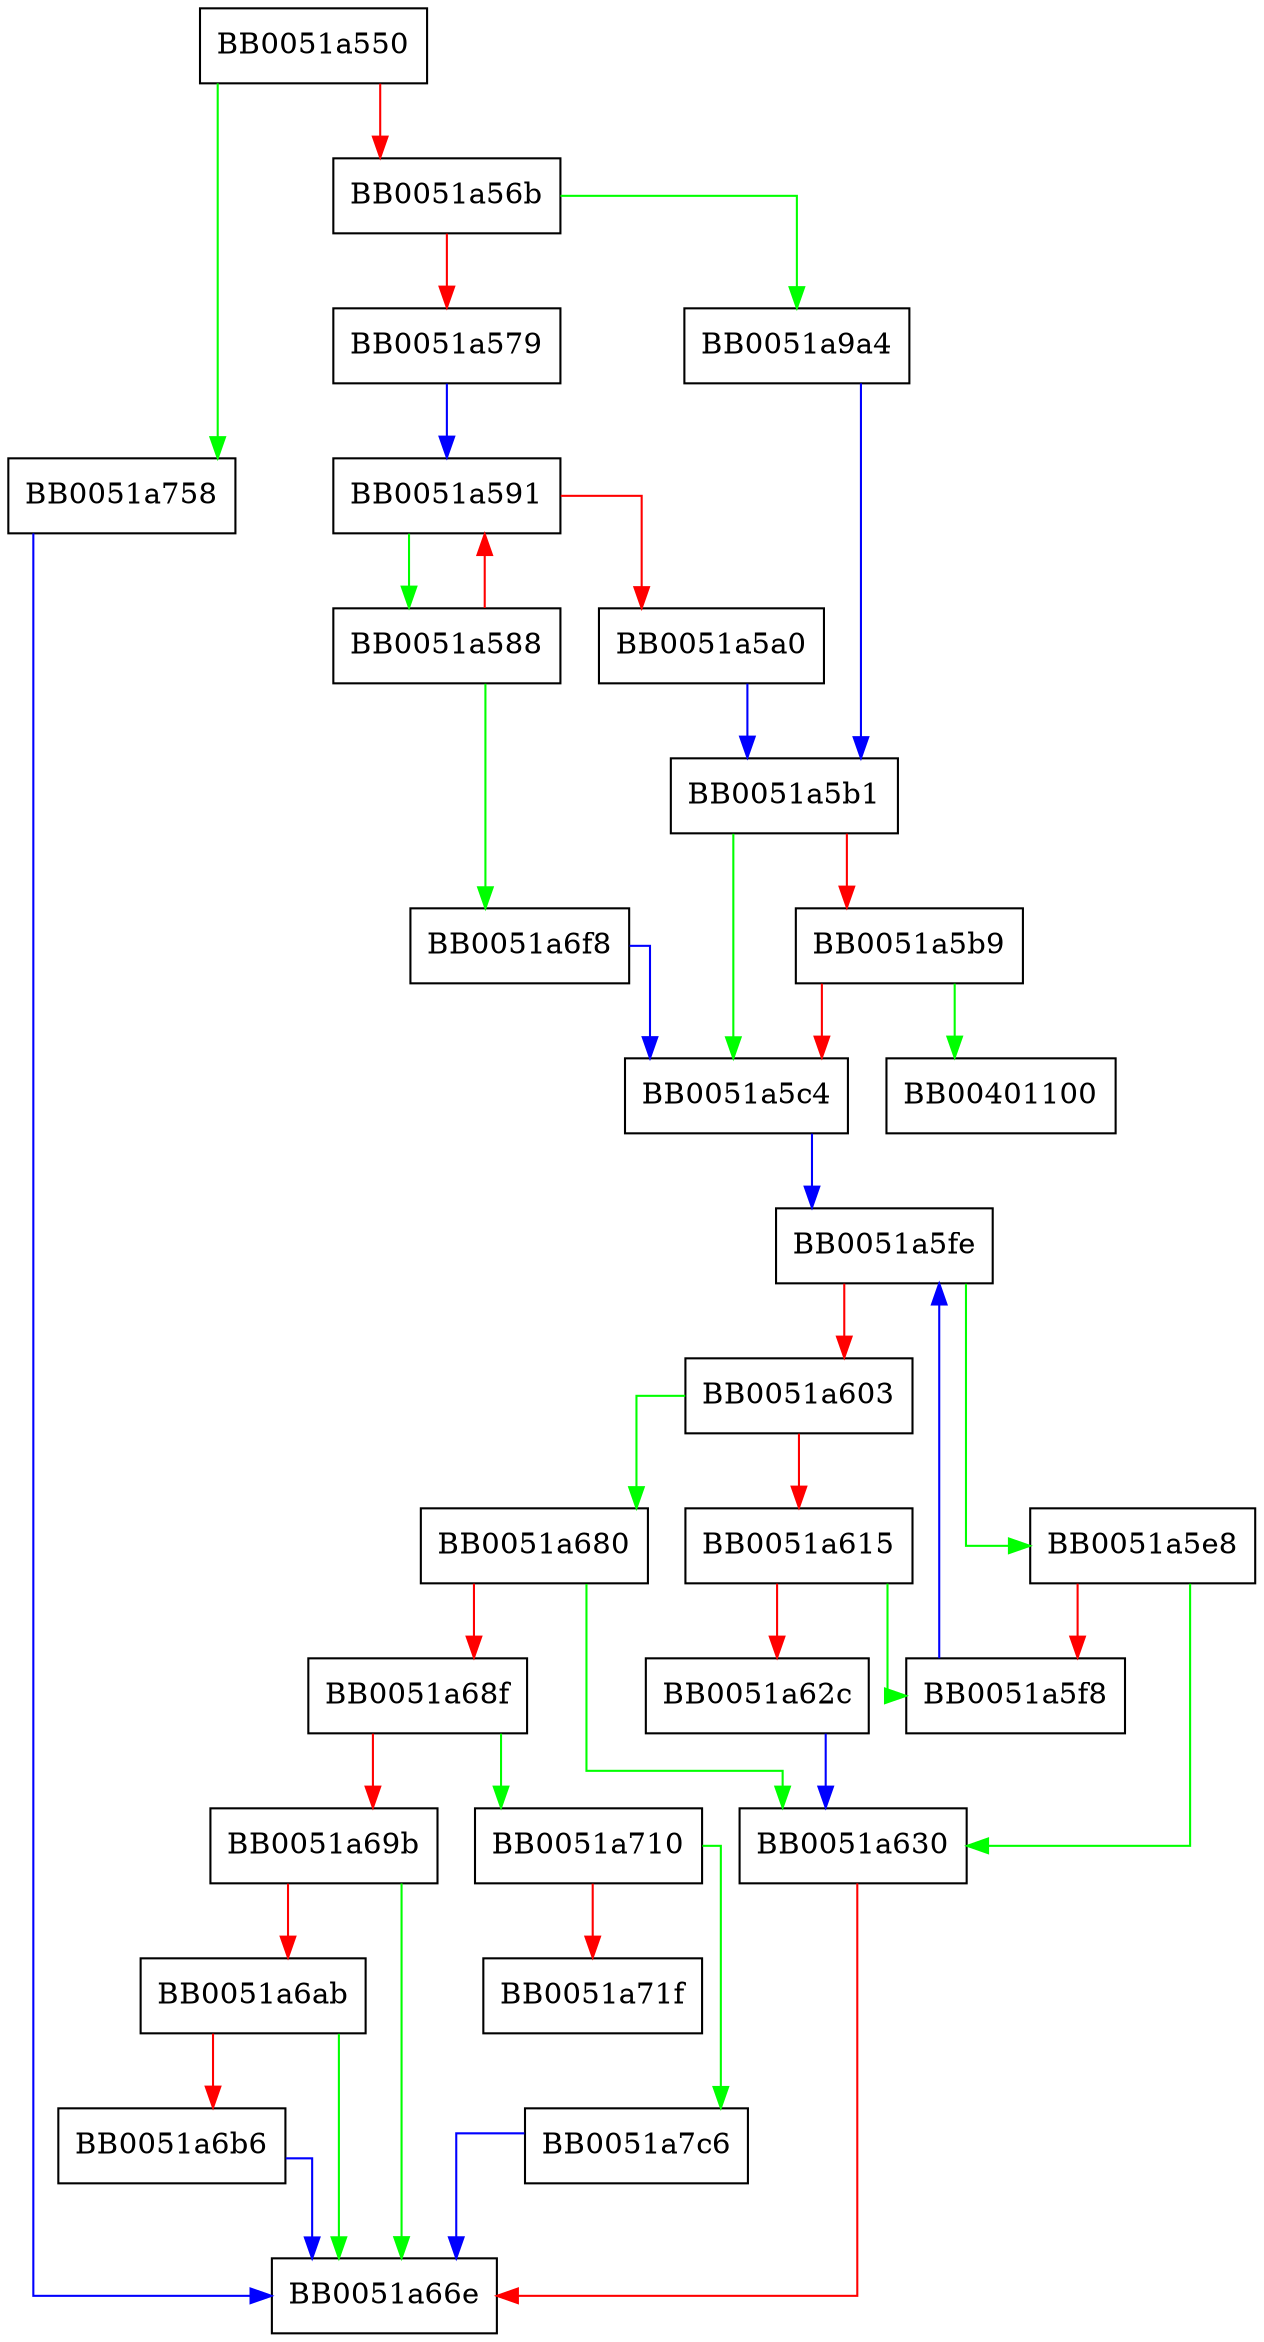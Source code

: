 digraph asn1_cb {
  node [shape="box"];
  graph [splines=ortho];
  BB0051a550 -> BB0051a758 [color="green"];
  BB0051a550 -> BB0051a56b [color="red"];
  BB0051a56b -> BB0051a9a4 [color="green"];
  BB0051a56b -> BB0051a579 [color="red"];
  BB0051a579 -> BB0051a591 [color="blue"];
  BB0051a588 -> BB0051a6f8 [color="green"];
  BB0051a588 -> BB0051a591 [color="red"];
  BB0051a591 -> BB0051a588 [color="green"];
  BB0051a591 -> BB0051a5a0 [color="red"];
  BB0051a5a0 -> BB0051a5b1 [color="blue"];
  BB0051a5b1 -> BB0051a5c4 [color="green"];
  BB0051a5b1 -> BB0051a5b9 [color="red"];
  BB0051a5b9 -> BB00401100 [color="green"];
  BB0051a5b9 -> BB0051a5c4 [color="red"];
  BB0051a5c4 -> BB0051a5fe [color="blue"];
  BB0051a5e8 -> BB0051a630 [color="green"];
  BB0051a5e8 -> BB0051a5f8 [color="red"];
  BB0051a5f8 -> BB0051a5fe [color="blue"];
  BB0051a5fe -> BB0051a5e8 [color="green"];
  BB0051a5fe -> BB0051a603 [color="red"];
  BB0051a603 -> BB0051a680 [color="green"];
  BB0051a603 -> BB0051a615 [color="red"];
  BB0051a615 -> BB0051a5f8 [color="green"];
  BB0051a615 -> BB0051a62c [color="red"];
  BB0051a62c -> BB0051a630 [color="blue"];
  BB0051a630 -> BB0051a66e [color="red"];
  BB0051a680 -> BB0051a630 [color="green"];
  BB0051a680 -> BB0051a68f [color="red"];
  BB0051a68f -> BB0051a710 [color="green"];
  BB0051a68f -> BB0051a69b [color="red"];
  BB0051a69b -> BB0051a66e [color="green"];
  BB0051a69b -> BB0051a6ab [color="red"];
  BB0051a6ab -> BB0051a66e [color="green"];
  BB0051a6ab -> BB0051a6b6 [color="red"];
  BB0051a6b6 -> BB0051a66e [color="blue"];
  BB0051a6f8 -> BB0051a5c4 [color="blue"];
  BB0051a710 -> BB0051a7c6 [color="green"];
  BB0051a710 -> BB0051a71f [color="red"];
  BB0051a758 -> BB0051a66e [color="blue"];
  BB0051a7c6 -> BB0051a66e [color="blue"];
  BB0051a9a4 -> BB0051a5b1 [color="blue"];
}